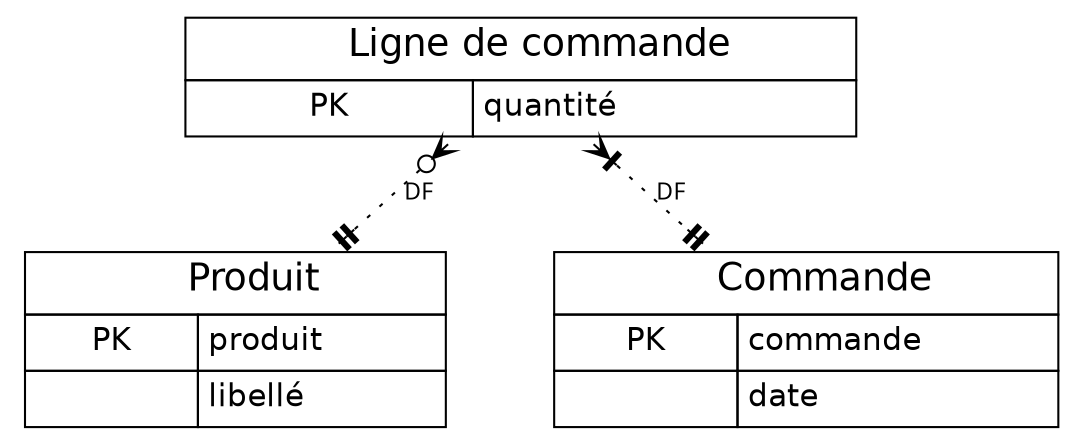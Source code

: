// Generated by Mocodo 4.0.2

digraph{
  layout=dot
  bgcolor="#FFFFFF"
  nodesep=0.5

  // Nodes
  node [
      shape=none
      fontcolor="#000000"
      fontsize=15
      fontname="Helvetica"
]
  node [
      shape=none
      fontcolor="#000000"
      fontsize=15
      fontname="Helvetica"
]
  1 [label=<<table
        border="0"
        cellborder="1"
        cellspacing="0"
        bgcolor="#FFFFFF"
        color="#000000"
        cellpadding="4"
    >
        <tr>
            <td bgcolor="#FFFFFF" colspan="2">
                <font
                    color="#000000"
                    point-size="18"
                >Produit</font>
            </td>
        </tr>
        <tr><td>PK</td><td align="left">produit</td></tr>
        <tr><td> </td><td align="left">libellé</td></tr>
    </table>
>]
  2 [label=<<table
        border="0"
        cellborder="1"
        cellspacing="0"
        bgcolor="#FFFFFF"
        color="#000000"
        cellpadding="4"
    >
        <tr>
            <td bgcolor="#FFFFFF" colspan="2">
                <font
                    color="#000000"
                    point-size="18"
                >Ligne de commande</font>
            </td>
        </tr>
        <tr><td>PK</td><td align="left">quantité</td></tr>
    </table>
>]
  3 [label=<<table
        border="0"
        cellborder="1"
        cellspacing="0"
        bgcolor="#FFFFFF"
        color="#000000"
        cellpadding="4"
    >
        <tr>
            <td bgcolor="#FFFFFF" colspan="2">
                <font
                    color="#000000"
                    point-size="18"
                >Commande</font>
            </td>
        </tr>
        <tr><td>PK</td><td align="left">commande</td></tr>
        <tr><td> </td><td align="left">date</td></tr>
    </table>
>]

  // Edges
  edge [
    penwidth=1
    color="#000000"
    fontcolor="#000000"
    fontname="Futura"
    fontsize=11
    dir=both
  ]
  2 -> 1 [arrowhead="teetee" arrowtail="crowodot" label="DF" style=dotted]
  2 -> 3 [arrowhead="teetee" arrowtail="crowtee" label="DF" style=dotted]
}